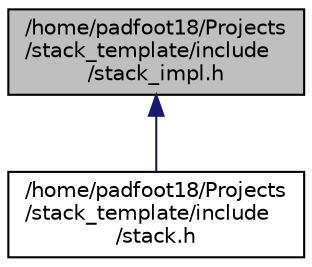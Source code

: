 digraph "/home/padfoot18/Projects/stack_template/include/stack_impl.h"
{
 // LATEX_PDF_SIZE
  edge [fontname="Helvetica",fontsize="10",labelfontname="Helvetica",labelfontsize="10"];
  node [fontname="Helvetica",fontsize="10",shape=record];
  Node1 [label="/home/padfoot18/Projects\l/stack_template/include\l/stack_impl.h",height=0.2,width=0.4,color="black", fillcolor="grey75", style="filled", fontcolor="black",tooltip="Contains implementation of the Stack class template."];
  Node1 -> Node2 [dir="back",color="midnightblue",fontsize="10",style="solid"];
  Node2 [label="/home/padfoot18/Projects\l/stack_template/include\l/stack.h",height=0.2,width=0.4,color="black", fillcolor="white", style="filled",URL="$stack_8h.html",tooltip="Include file for Stack class template."];
}
